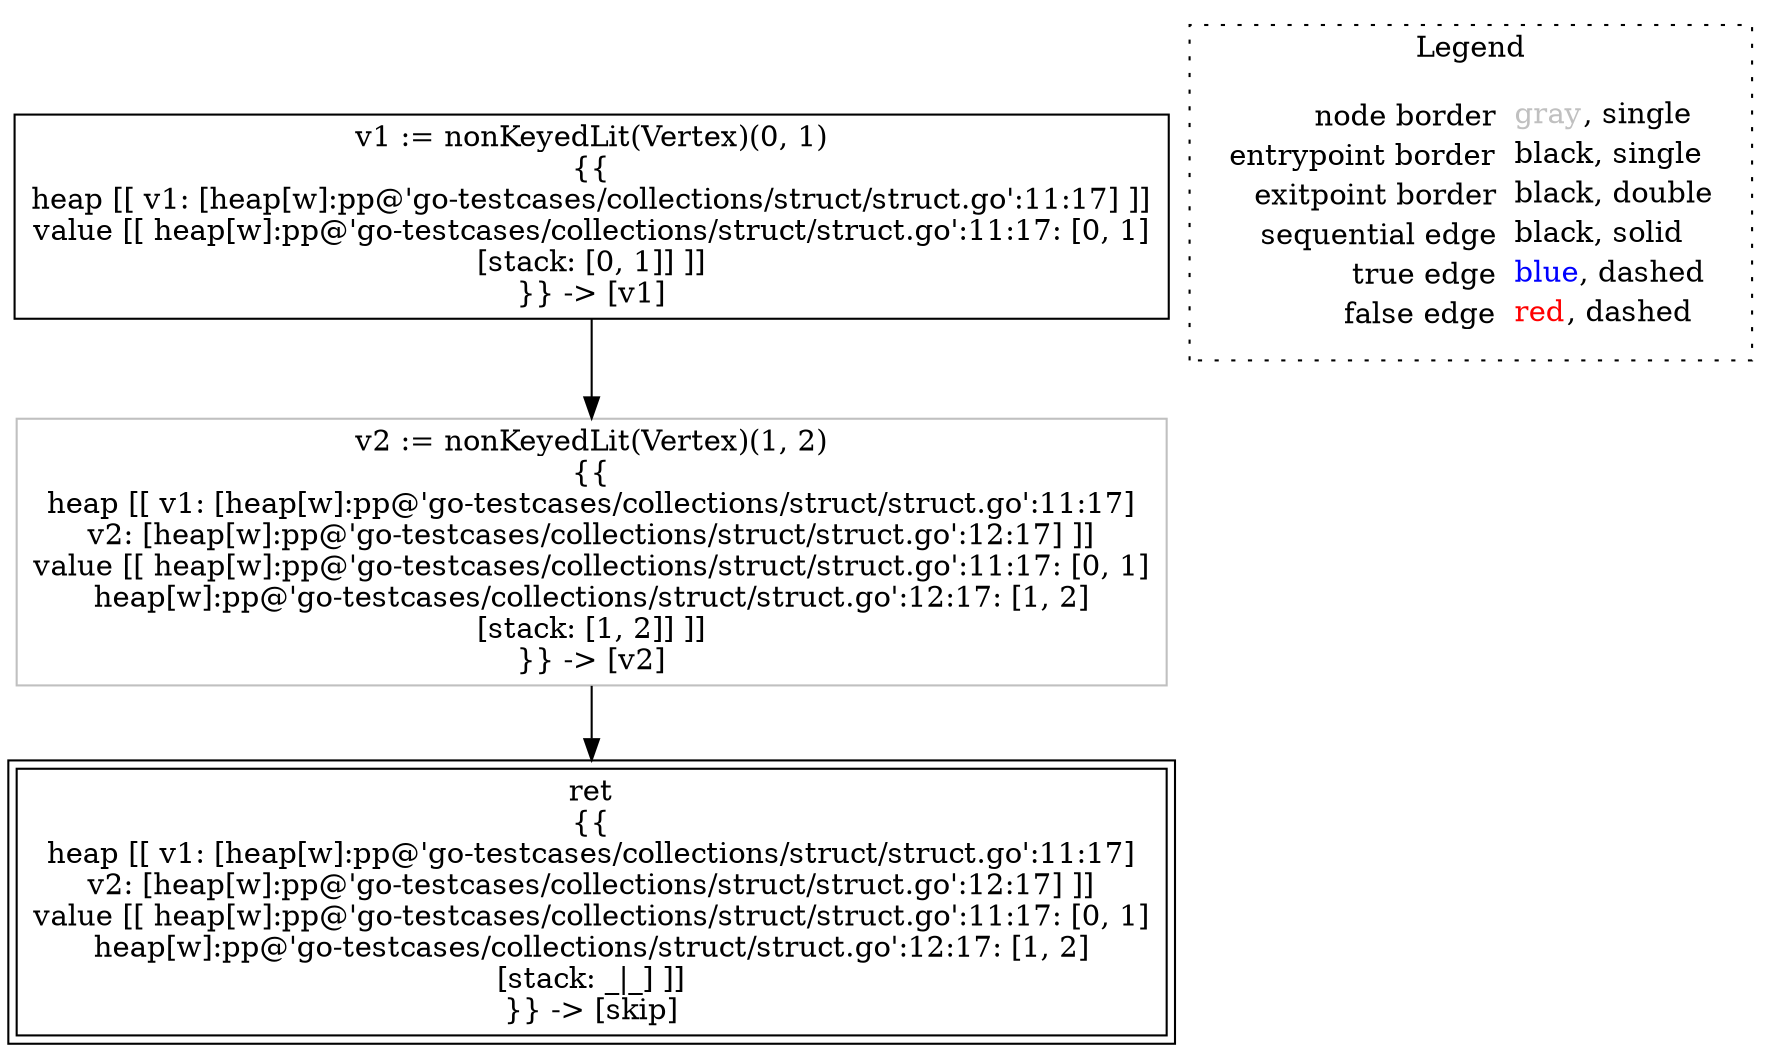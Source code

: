 digraph {
	"node0" [shape="rect",color="black",label=<v1 := nonKeyedLit(Vertex)(0, 1)<BR/>{{<BR/>heap [[ v1: [heap[w]:pp@'go-testcases/collections/struct/struct.go':11:17] ]]<BR/>value [[ heap[w]:pp@'go-testcases/collections/struct/struct.go':11:17: [0, 1]<BR/>[stack: [0, 1]] ]]<BR/>}} -&gt; [v1]>];
	"node1" [shape="rect",color="black",peripheries="2",label=<ret<BR/>{{<BR/>heap [[ v1: [heap[w]:pp@'go-testcases/collections/struct/struct.go':11:17]<BR/>v2: [heap[w]:pp@'go-testcases/collections/struct/struct.go':12:17] ]]<BR/>value [[ heap[w]:pp@'go-testcases/collections/struct/struct.go':11:17: [0, 1]<BR/>heap[w]:pp@'go-testcases/collections/struct/struct.go':12:17: [1, 2]<BR/>[stack: _|_] ]]<BR/>}} -&gt; [skip]>];
	"node2" [shape="rect",color="gray",label=<v2 := nonKeyedLit(Vertex)(1, 2)<BR/>{{<BR/>heap [[ v1: [heap[w]:pp@'go-testcases/collections/struct/struct.go':11:17]<BR/>v2: [heap[w]:pp@'go-testcases/collections/struct/struct.go':12:17] ]]<BR/>value [[ heap[w]:pp@'go-testcases/collections/struct/struct.go':11:17: [0, 1]<BR/>heap[w]:pp@'go-testcases/collections/struct/struct.go':12:17: [1, 2]<BR/>[stack: [1, 2]] ]]<BR/>}} -&gt; [v2]>];
	"node0" -> "node2" [color="black"];
	"node2" -> "node1" [color="black"];
subgraph cluster_legend {
	label="Legend";
	style=dotted;
	node [shape=plaintext];
	"legend" [label=<<table border="0" cellpadding="2" cellspacing="0" cellborder="0"><tr><td align="right">node border&nbsp;</td><td align="left"><font color="gray">gray</font>, single</td></tr><tr><td align="right">entrypoint border&nbsp;</td><td align="left"><font color="black">black</font>, single</td></tr><tr><td align="right">exitpoint border&nbsp;</td><td align="left"><font color="black">black</font>, double</td></tr><tr><td align="right">sequential edge&nbsp;</td><td align="left"><font color="black">black</font>, solid</td></tr><tr><td align="right">true edge&nbsp;</td><td align="left"><font color="blue">blue</font>, dashed</td></tr><tr><td align="right">false edge&nbsp;</td><td align="left"><font color="red">red</font>, dashed</td></tr></table>>];
}

}
